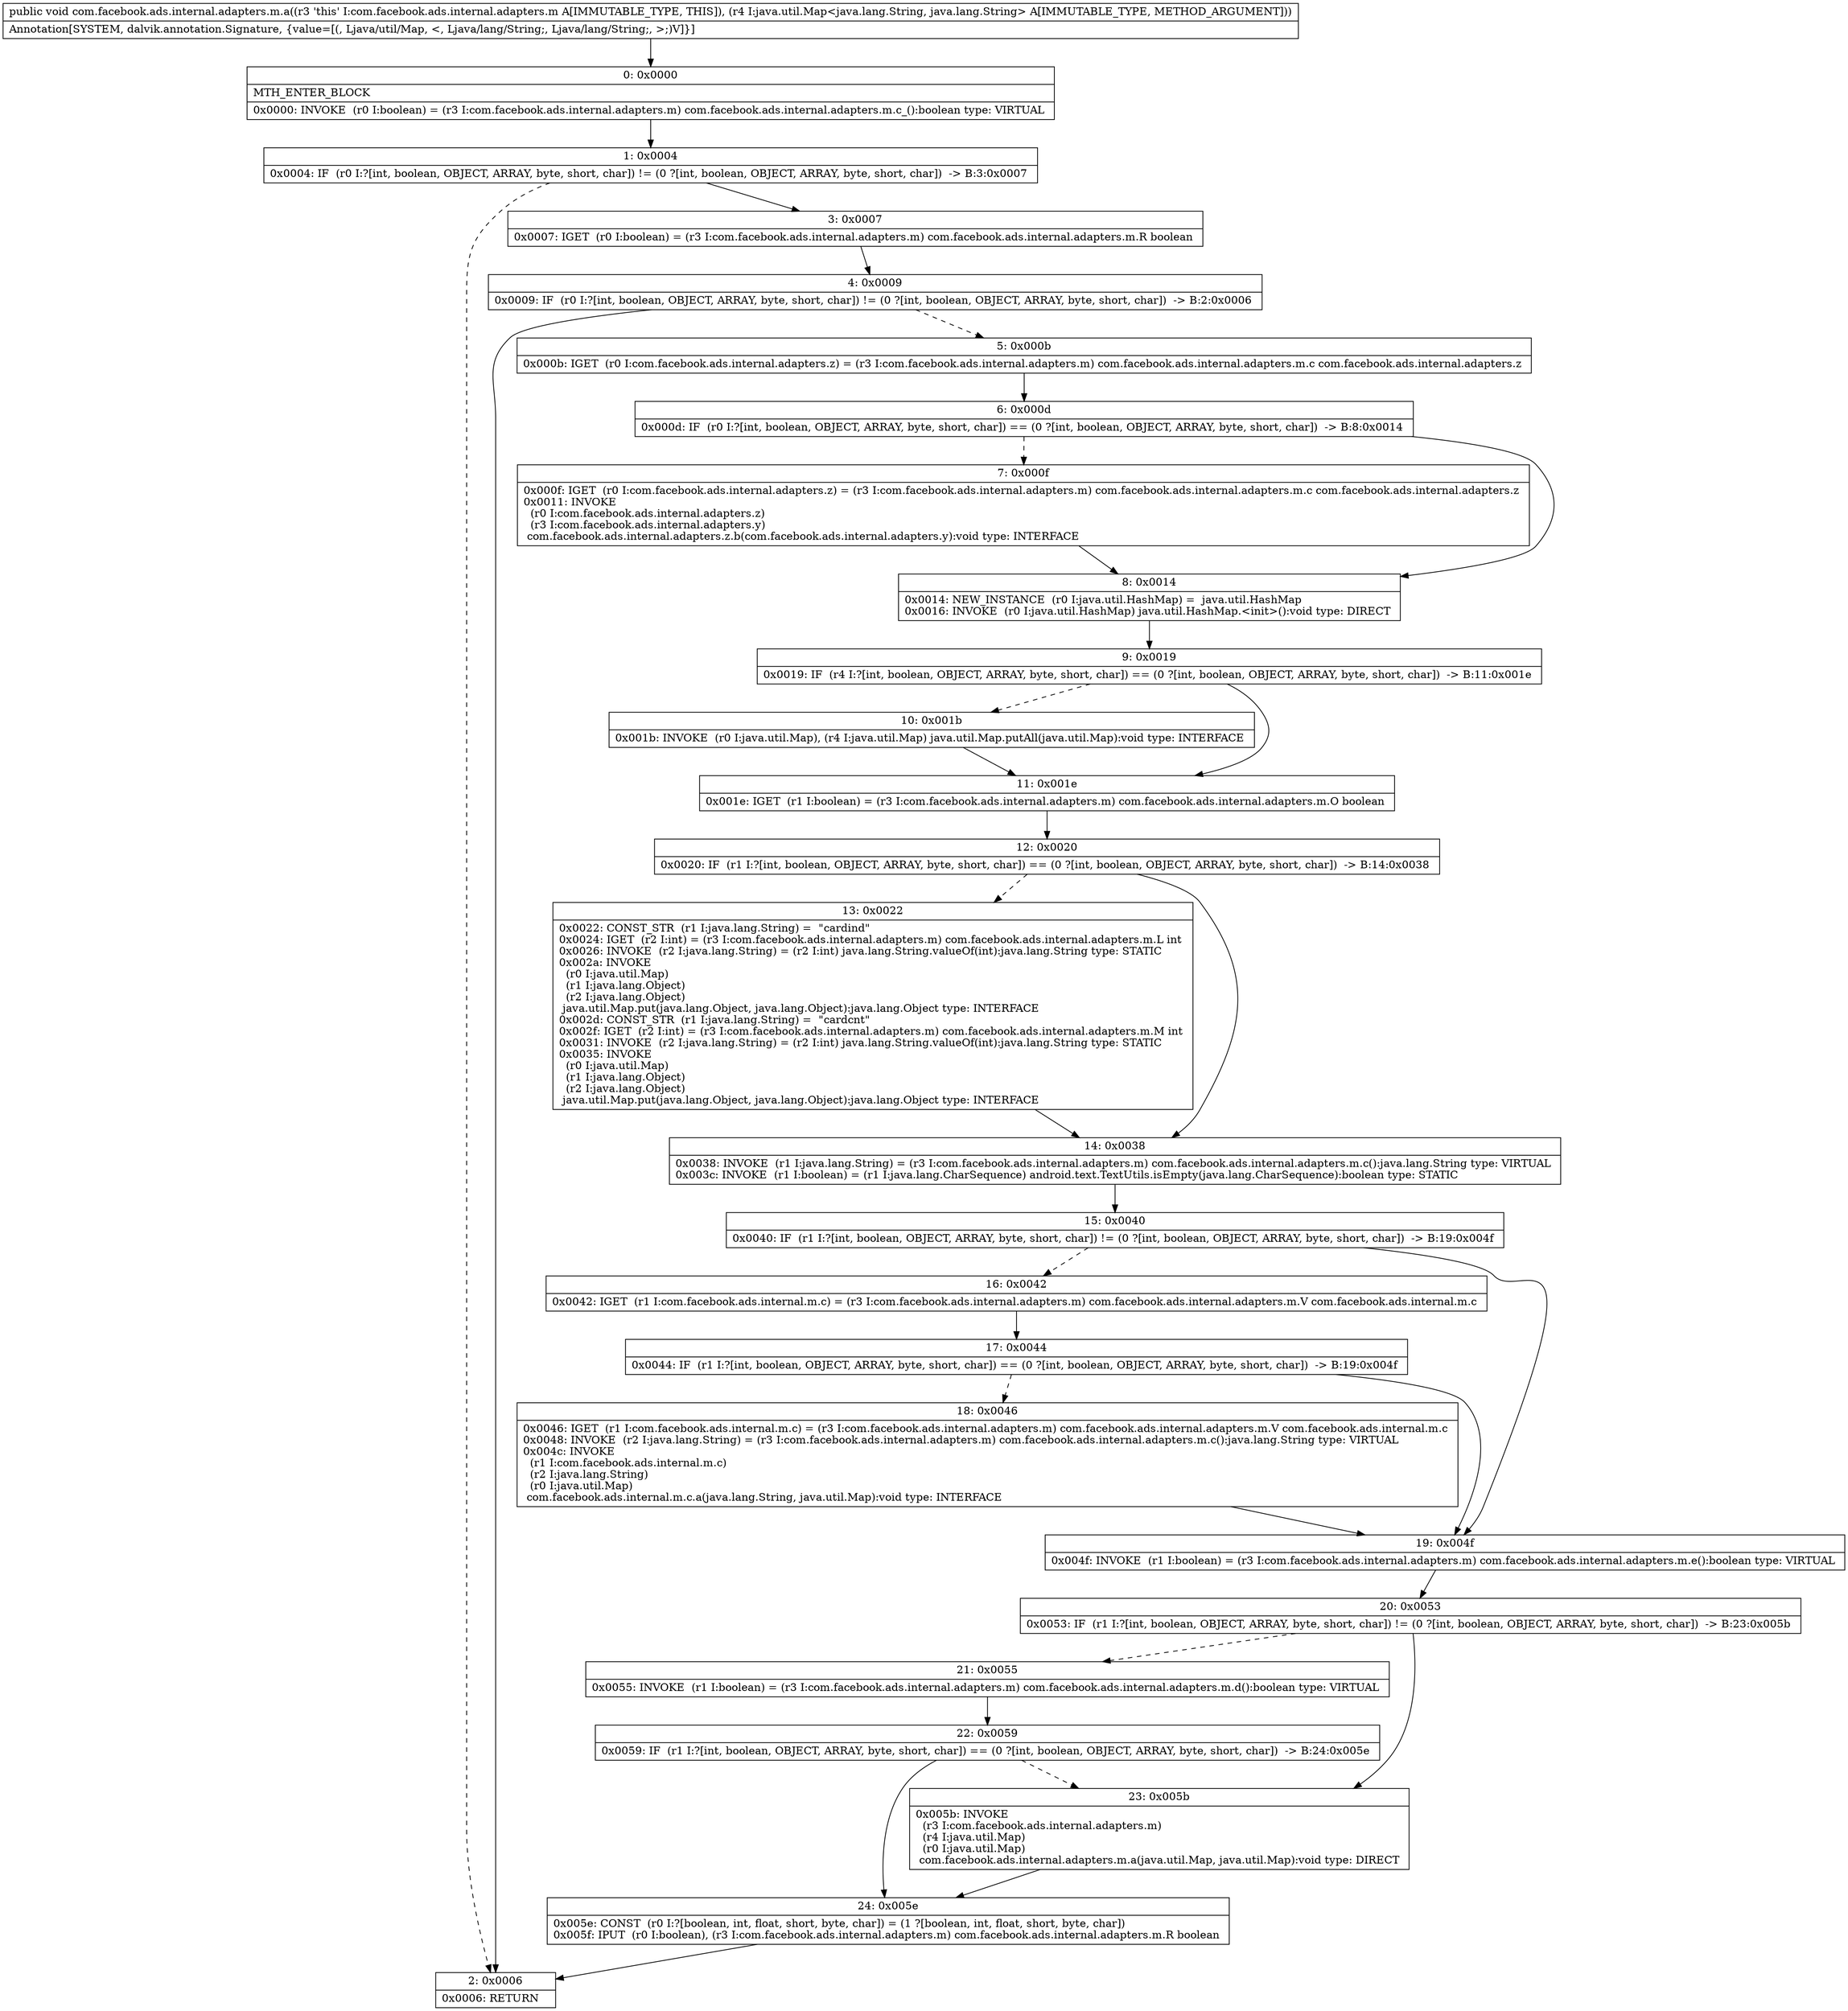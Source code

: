 digraph "CFG forcom.facebook.ads.internal.adapters.m.a(Ljava\/util\/Map;)V" {
Node_0 [shape=record,label="{0\:\ 0x0000|MTH_ENTER_BLOCK\l|0x0000: INVOKE  (r0 I:boolean) = (r3 I:com.facebook.ads.internal.adapters.m) com.facebook.ads.internal.adapters.m.c_():boolean type: VIRTUAL \l}"];
Node_1 [shape=record,label="{1\:\ 0x0004|0x0004: IF  (r0 I:?[int, boolean, OBJECT, ARRAY, byte, short, char]) != (0 ?[int, boolean, OBJECT, ARRAY, byte, short, char])  \-\> B:3:0x0007 \l}"];
Node_2 [shape=record,label="{2\:\ 0x0006|0x0006: RETURN   \l}"];
Node_3 [shape=record,label="{3\:\ 0x0007|0x0007: IGET  (r0 I:boolean) = (r3 I:com.facebook.ads.internal.adapters.m) com.facebook.ads.internal.adapters.m.R boolean \l}"];
Node_4 [shape=record,label="{4\:\ 0x0009|0x0009: IF  (r0 I:?[int, boolean, OBJECT, ARRAY, byte, short, char]) != (0 ?[int, boolean, OBJECT, ARRAY, byte, short, char])  \-\> B:2:0x0006 \l}"];
Node_5 [shape=record,label="{5\:\ 0x000b|0x000b: IGET  (r0 I:com.facebook.ads.internal.adapters.z) = (r3 I:com.facebook.ads.internal.adapters.m) com.facebook.ads.internal.adapters.m.c com.facebook.ads.internal.adapters.z \l}"];
Node_6 [shape=record,label="{6\:\ 0x000d|0x000d: IF  (r0 I:?[int, boolean, OBJECT, ARRAY, byte, short, char]) == (0 ?[int, boolean, OBJECT, ARRAY, byte, short, char])  \-\> B:8:0x0014 \l}"];
Node_7 [shape=record,label="{7\:\ 0x000f|0x000f: IGET  (r0 I:com.facebook.ads.internal.adapters.z) = (r3 I:com.facebook.ads.internal.adapters.m) com.facebook.ads.internal.adapters.m.c com.facebook.ads.internal.adapters.z \l0x0011: INVOKE  \l  (r0 I:com.facebook.ads.internal.adapters.z)\l  (r3 I:com.facebook.ads.internal.adapters.y)\l com.facebook.ads.internal.adapters.z.b(com.facebook.ads.internal.adapters.y):void type: INTERFACE \l}"];
Node_8 [shape=record,label="{8\:\ 0x0014|0x0014: NEW_INSTANCE  (r0 I:java.util.HashMap) =  java.util.HashMap \l0x0016: INVOKE  (r0 I:java.util.HashMap) java.util.HashMap.\<init\>():void type: DIRECT \l}"];
Node_9 [shape=record,label="{9\:\ 0x0019|0x0019: IF  (r4 I:?[int, boolean, OBJECT, ARRAY, byte, short, char]) == (0 ?[int, boolean, OBJECT, ARRAY, byte, short, char])  \-\> B:11:0x001e \l}"];
Node_10 [shape=record,label="{10\:\ 0x001b|0x001b: INVOKE  (r0 I:java.util.Map), (r4 I:java.util.Map) java.util.Map.putAll(java.util.Map):void type: INTERFACE \l}"];
Node_11 [shape=record,label="{11\:\ 0x001e|0x001e: IGET  (r1 I:boolean) = (r3 I:com.facebook.ads.internal.adapters.m) com.facebook.ads.internal.adapters.m.O boolean \l}"];
Node_12 [shape=record,label="{12\:\ 0x0020|0x0020: IF  (r1 I:?[int, boolean, OBJECT, ARRAY, byte, short, char]) == (0 ?[int, boolean, OBJECT, ARRAY, byte, short, char])  \-\> B:14:0x0038 \l}"];
Node_13 [shape=record,label="{13\:\ 0x0022|0x0022: CONST_STR  (r1 I:java.lang.String) =  \"cardind\" \l0x0024: IGET  (r2 I:int) = (r3 I:com.facebook.ads.internal.adapters.m) com.facebook.ads.internal.adapters.m.L int \l0x0026: INVOKE  (r2 I:java.lang.String) = (r2 I:int) java.lang.String.valueOf(int):java.lang.String type: STATIC \l0x002a: INVOKE  \l  (r0 I:java.util.Map)\l  (r1 I:java.lang.Object)\l  (r2 I:java.lang.Object)\l java.util.Map.put(java.lang.Object, java.lang.Object):java.lang.Object type: INTERFACE \l0x002d: CONST_STR  (r1 I:java.lang.String) =  \"cardcnt\" \l0x002f: IGET  (r2 I:int) = (r3 I:com.facebook.ads.internal.adapters.m) com.facebook.ads.internal.adapters.m.M int \l0x0031: INVOKE  (r2 I:java.lang.String) = (r2 I:int) java.lang.String.valueOf(int):java.lang.String type: STATIC \l0x0035: INVOKE  \l  (r0 I:java.util.Map)\l  (r1 I:java.lang.Object)\l  (r2 I:java.lang.Object)\l java.util.Map.put(java.lang.Object, java.lang.Object):java.lang.Object type: INTERFACE \l}"];
Node_14 [shape=record,label="{14\:\ 0x0038|0x0038: INVOKE  (r1 I:java.lang.String) = (r3 I:com.facebook.ads.internal.adapters.m) com.facebook.ads.internal.adapters.m.c():java.lang.String type: VIRTUAL \l0x003c: INVOKE  (r1 I:boolean) = (r1 I:java.lang.CharSequence) android.text.TextUtils.isEmpty(java.lang.CharSequence):boolean type: STATIC \l}"];
Node_15 [shape=record,label="{15\:\ 0x0040|0x0040: IF  (r1 I:?[int, boolean, OBJECT, ARRAY, byte, short, char]) != (0 ?[int, boolean, OBJECT, ARRAY, byte, short, char])  \-\> B:19:0x004f \l}"];
Node_16 [shape=record,label="{16\:\ 0x0042|0x0042: IGET  (r1 I:com.facebook.ads.internal.m.c) = (r3 I:com.facebook.ads.internal.adapters.m) com.facebook.ads.internal.adapters.m.V com.facebook.ads.internal.m.c \l}"];
Node_17 [shape=record,label="{17\:\ 0x0044|0x0044: IF  (r1 I:?[int, boolean, OBJECT, ARRAY, byte, short, char]) == (0 ?[int, boolean, OBJECT, ARRAY, byte, short, char])  \-\> B:19:0x004f \l}"];
Node_18 [shape=record,label="{18\:\ 0x0046|0x0046: IGET  (r1 I:com.facebook.ads.internal.m.c) = (r3 I:com.facebook.ads.internal.adapters.m) com.facebook.ads.internal.adapters.m.V com.facebook.ads.internal.m.c \l0x0048: INVOKE  (r2 I:java.lang.String) = (r3 I:com.facebook.ads.internal.adapters.m) com.facebook.ads.internal.adapters.m.c():java.lang.String type: VIRTUAL \l0x004c: INVOKE  \l  (r1 I:com.facebook.ads.internal.m.c)\l  (r2 I:java.lang.String)\l  (r0 I:java.util.Map)\l com.facebook.ads.internal.m.c.a(java.lang.String, java.util.Map):void type: INTERFACE \l}"];
Node_19 [shape=record,label="{19\:\ 0x004f|0x004f: INVOKE  (r1 I:boolean) = (r3 I:com.facebook.ads.internal.adapters.m) com.facebook.ads.internal.adapters.m.e():boolean type: VIRTUAL \l}"];
Node_20 [shape=record,label="{20\:\ 0x0053|0x0053: IF  (r1 I:?[int, boolean, OBJECT, ARRAY, byte, short, char]) != (0 ?[int, boolean, OBJECT, ARRAY, byte, short, char])  \-\> B:23:0x005b \l}"];
Node_21 [shape=record,label="{21\:\ 0x0055|0x0055: INVOKE  (r1 I:boolean) = (r3 I:com.facebook.ads.internal.adapters.m) com.facebook.ads.internal.adapters.m.d():boolean type: VIRTUAL \l}"];
Node_22 [shape=record,label="{22\:\ 0x0059|0x0059: IF  (r1 I:?[int, boolean, OBJECT, ARRAY, byte, short, char]) == (0 ?[int, boolean, OBJECT, ARRAY, byte, short, char])  \-\> B:24:0x005e \l}"];
Node_23 [shape=record,label="{23\:\ 0x005b|0x005b: INVOKE  \l  (r3 I:com.facebook.ads.internal.adapters.m)\l  (r4 I:java.util.Map)\l  (r0 I:java.util.Map)\l com.facebook.ads.internal.adapters.m.a(java.util.Map, java.util.Map):void type: DIRECT \l}"];
Node_24 [shape=record,label="{24\:\ 0x005e|0x005e: CONST  (r0 I:?[boolean, int, float, short, byte, char]) = (1 ?[boolean, int, float, short, byte, char]) \l0x005f: IPUT  (r0 I:boolean), (r3 I:com.facebook.ads.internal.adapters.m) com.facebook.ads.internal.adapters.m.R boolean \l}"];
MethodNode[shape=record,label="{public void com.facebook.ads.internal.adapters.m.a((r3 'this' I:com.facebook.ads.internal.adapters.m A[IMMUTABLE_TYPE, THIS]), (r4 I:java.util.Map\<java.lang.String, java.lang.String\> A[IMMUTABLE_TYPE, METHOD_ARGUMENT]))  | Annotation[SYSTEM, dalvik.annotation.Signature, \{value=[(, Ljava\/util\/Map, \<, Ljava\/lang\/String;, Ljava\/lang\/String;, \>;)V]\}]\l}"];
MethodNode -> Node_0;
Node_0 -> Node_1;
Node_1 -> Node_2[style=dashed];
Node_1 -> Node_3;
Node_3 -> Node_4;
Node_4 -> Node_2;
Node_4 -> Node_5[style=dashed];
Node_5 -> Node_6;
Node_6 -> Node_7[style=dashed];
Node_6 -> Node_8;
Node_7 -> Node_8;
Node_8 -> Node_9;
Node_9 -> Node_10[style=dashed];
Node_9 -> Node_11;
Node_10 -> Node_11;
Node_11 -> Node_12;
Node_12 -> Node_13[style=dashed];
Node_12 -> Node_14;
Node_13 -> Node_14;
Node_14 -> Node_15;
Node_15 -> Node_16[style=dashed];
Node_15 -> Node_19;
Node_16 -> Node_17;
Node_17 -> Node_18[style=dashed];
Node_17 -> Node_19;
Node_18 -> Node_19;
Node_19 -> Node_20;
Node_20 -> Node_21[style=dashed];
Node_20 -> Node_23;
Node_21 -> Node_22;
Node_22 -> Node_23[style=dashed];
Node_22 -> Node_24;
Node_23 -> Node_24;
Node_24 -> Node_2;
}

